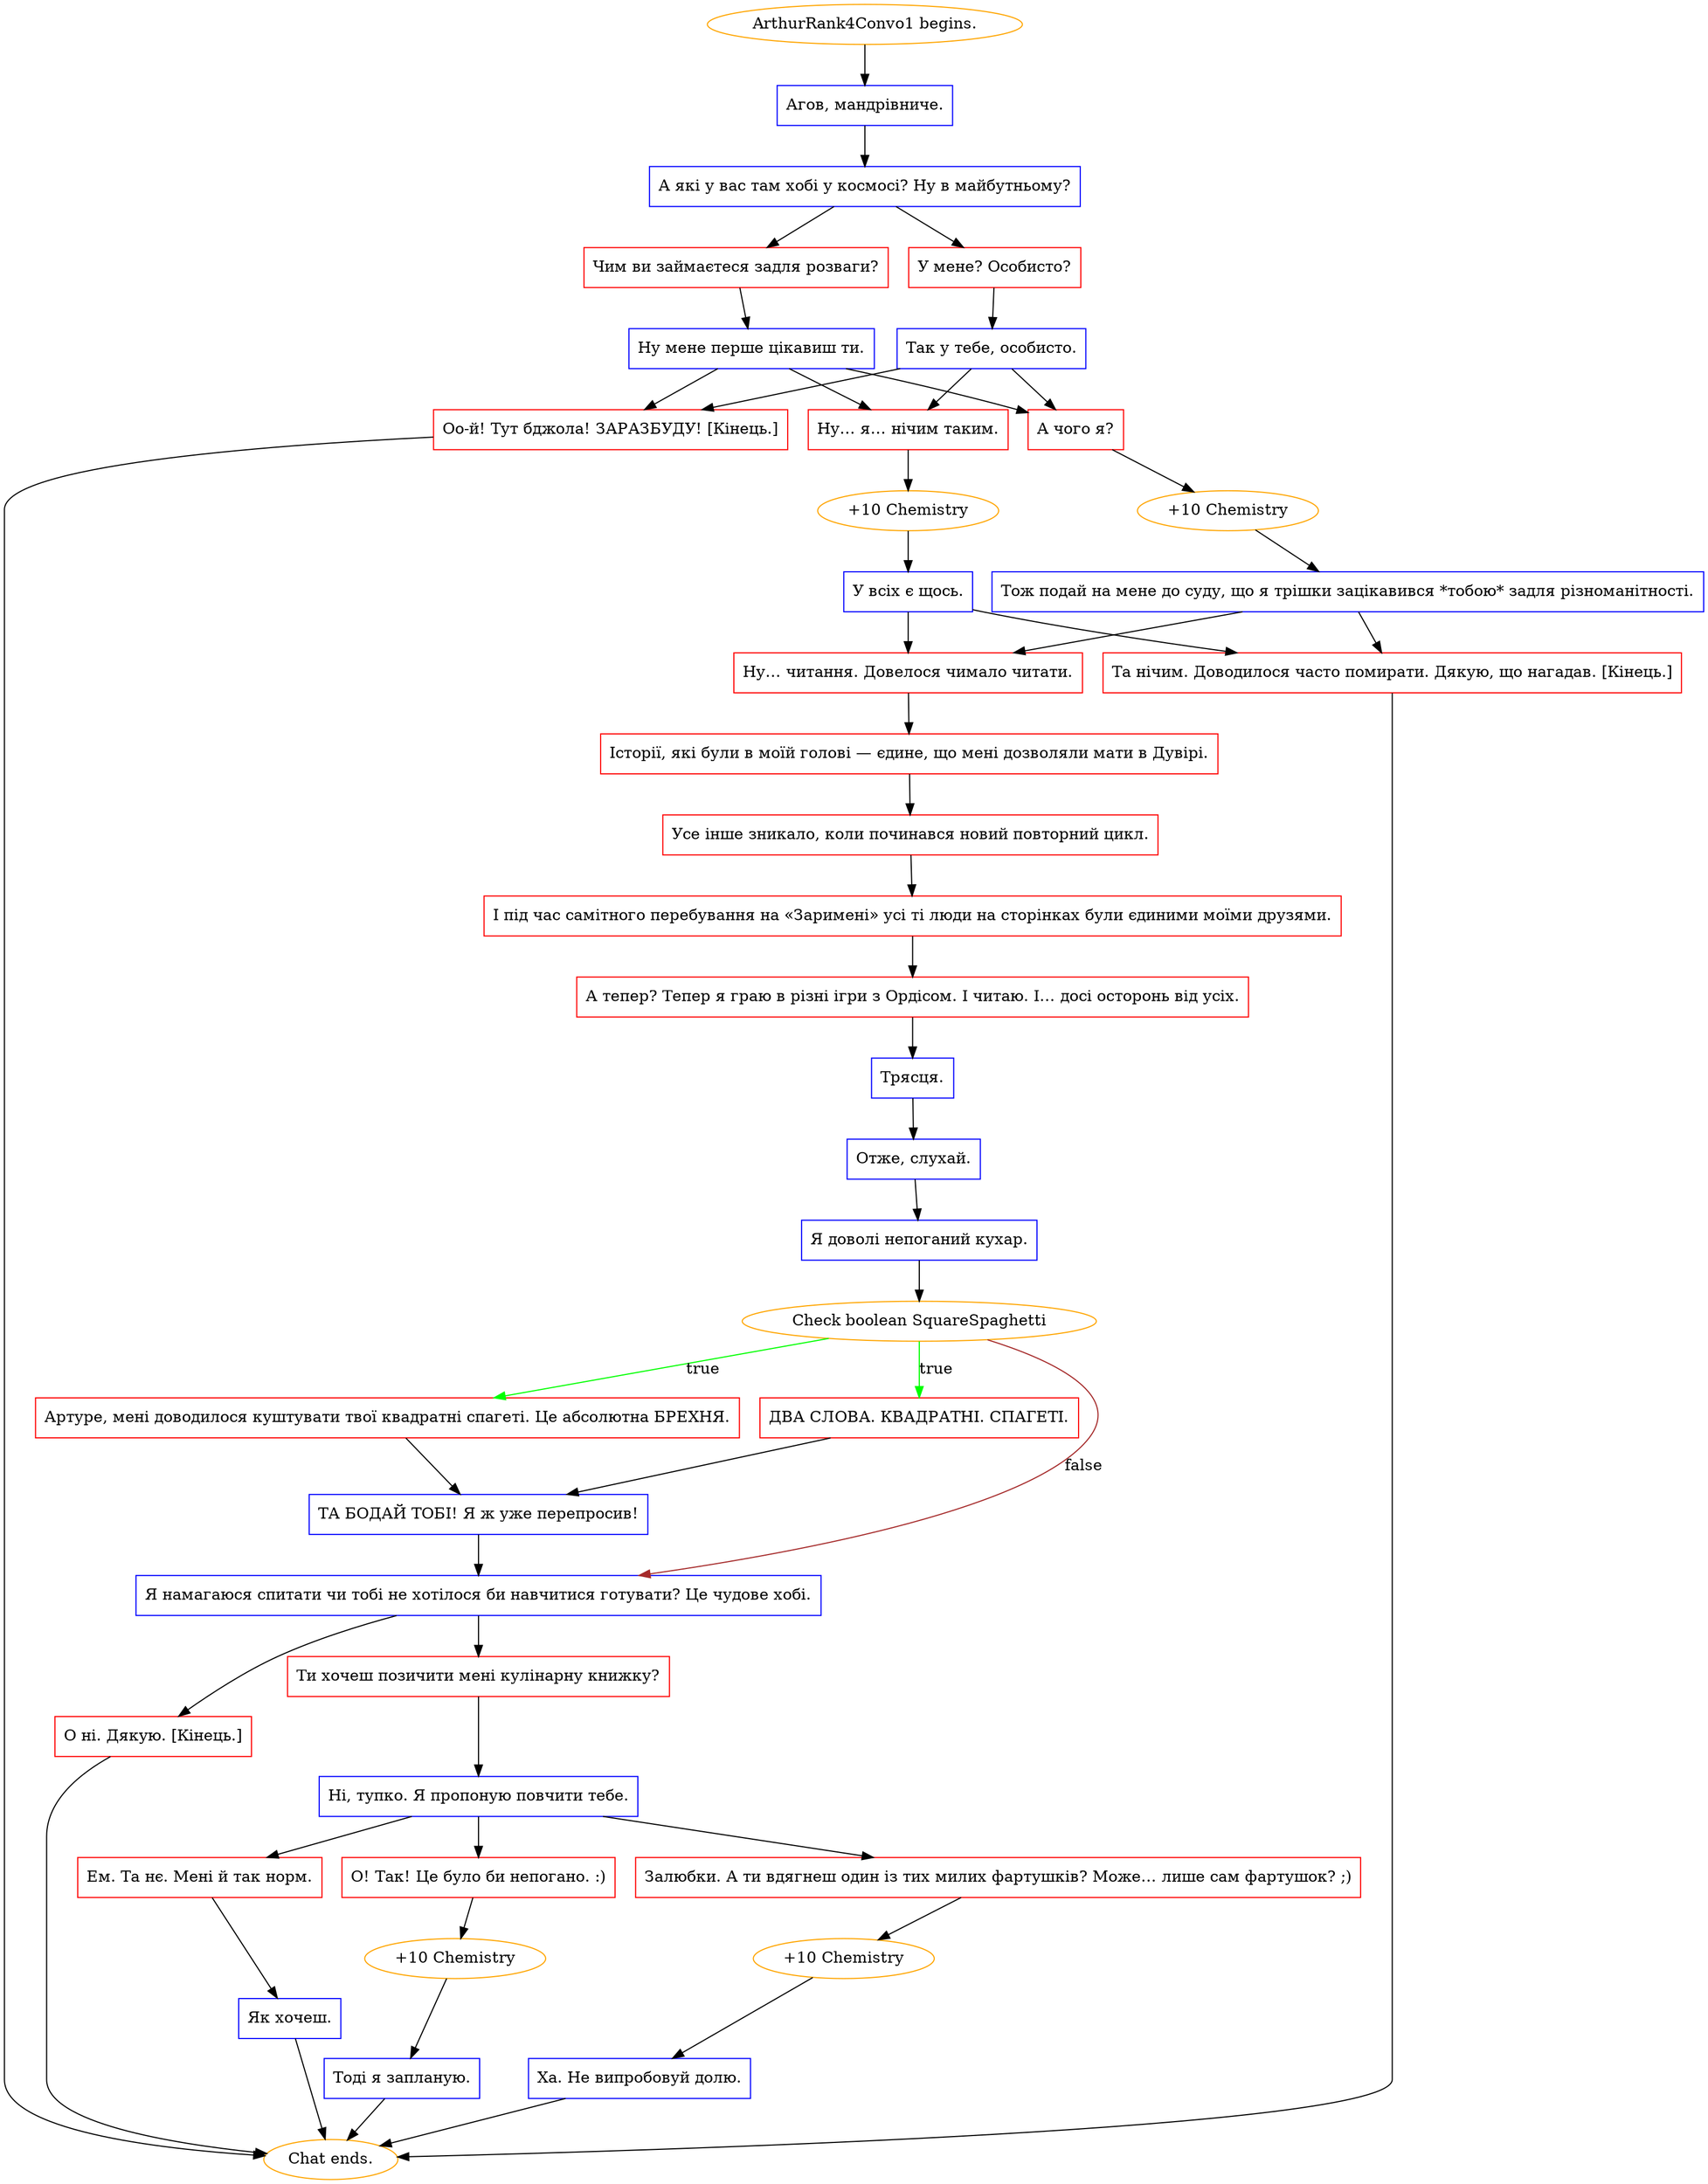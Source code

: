 digraph {
	"ArthurRank4Convo1 begins." [color=orange];
		"ArthurRank4Convo1 begins." -> j224888710;
	j224888710 [label="Агов, мандрівниче.",shape=box,color=blue];
		j224888710 -> j1667272353;
	j1667272353 [label="А які у вас там хобі у космосі? Ну в майбутньому?",shape=box,color=blue];
		j1667272353 -> j1523328733;
		j1667272353 -> j2928925294;
	j1523328733 [label="Чим ви займаєтеся задля розваги?",shape=box,color=red];
		j1523328733 -> j3572977760;
	j2928925294 [label="У мене? Особисто?",shape=box,color=red];
		j2928925294 -> j1656815263;
	j3572977760 [label="Ну мене перше цікавиш ти.",shape=box,color=blue];
		j3572977760 -> j2733402853;
		j3572977760 -> j3592051732;
		j3572977760 -> j978903494;
	j1656815263 [label="Так у тебе, особисто.",shape=box,color=blue];
		j1656815263 -> j2733402853;
		j1656815263 -> j3592051732;
		j1656815263 -> j978903494;
	j2733402853 [label="Ну… я… нічим таким.",shape=box,color=red];
		j2733402853 -> j1188117496;
	j3592051732 [label="А чого я?",shape=box,color=red];
		j3592051732 -> j1885872207;
	j978903494 [label="Оо-й! Тут бджола! ЗАРАЗБУДУ! [Кінець.]",shape=box,color=red];
		j978903494 -> "Chat ends.";
	j1188117496 [label="+10 Chemistry",color=orange];
		j1188117496 -> j3789053002;
	j1885872207 [label="+10 Chemistry",color=orange];
		j1885872207 -> j203839986;
	"Chat ends." [color=orange];
	j3789053002 [label="У всіх є щось.",shape=box,color=blue];
		j3789053002 -> j1898549548;
		j3789053002 -> j384735290;
	j203839986 [label="Тож подай на мене до суду, що я трішки зацікавився *тобою* задля різноманітності.",shape=box,color=blue];
		j203839986 -> j1898549548;
		j203839986 -> j384735290;
	j1898549548 [label="Та нічим. Доводилося часто помирати. Дякую, що нагадав. [Кінець.]",shape=box,color=red];
		j1898549548 -> "Chat ends.";
	j384735290 [label="Ну… читання. Довелося чимало читати.",shape=box,color=red];
		j384735290 -> j3584152269;
	j3584152269 [label="Історії, які були в моїй голові — єдине, що мені дозволяли мати в Дувірі.",shape=box,color=red];
		j3584152269 -> j850700019;
	j850700019 [label="Усе інше зникало, коли починався новий повторний цикл.",shape=box,color=red];
		j850700019 -> j2579577311;
	j2579577311 [label="І під час самітного перебування на «Заримені» усі ті люди на сторінках були єдиними моїми друзями.",shape=box,color=red];
		j2579577311 -> j10752993;
	j10752993 [label="А тепер? Тепер я граю в різні ігри з Ордісом. І читаю. І… досі осторонь від усіх.",shape=box,color=red];
		j10752993 -> j1402674217;
	j1402674217 [label="Трясця.",shape=box,color=blue];
		j1402674217 -> j3504519500;
	j3504519500 [label="Отже, слухай.",shape=box,color=blue];
		j3504519500 -> j4244245104;
	j4244245104 [label="Я доволі непоганий кухар.",shape=box,color=blue];
		j4244245104 -> j1731381790;
	j1731381790 [label="Check boolean SquareSpaghetti",color=orange];
		j1731381790 -> j2183377767 [label=true,color=green];
		j1731381790 -> j3819740778 [label=true,color=green];
		j1731381790 -> j2861180401 [label=false,color=brown];
	j2183377767 [label="ДВА СЛОВА. КВАДРАТНІ. СПАГЕТІ.",shape=box,color=red];
		j2183377767 -> j3525719077;
	j3819740778 [label="Артуре, мені доводилося куштувати твої квадратні спагеті. Це абсолютна БРЕХНЯ.",shape=box,color=red];
		j3819740778 -> j3525719077;
	j2861180401 [label="Я намагаюся спитати чи тобі не хотілося би навчитися готувати? Це чудове хобі.",shape=box,color=blue];
		j2861180401 -> j2108894591;
		j2861180401 -> j2689609725;
	j3525719077 [label="ТА БОДАЙ ТОБІ! Я ж уже перепросив!",shape=box,color=blue];
		j3525719077 -> j2861180401;
	j2108894591 [label="Ти хочеш позичити мені кулінарну книжку?",shape=box,color=red];
		j2108894591 -> j2314755676;
	j2689609725 [label="О ні. Дякую. [Кінець.]",shape=box,color=red];
		j2689609725 -> "Chat ends.";
	j2314755676 [label="Ні, тупко. Я пропоную повчити тебе.",shape=box,color=blue];
		j2314755676 -> j4146595169;
		j2314755676 -> j4020960526;
		j2314755676 -> j243744204;
	j4146595169 [label="О! Так! Це було би непогано. :)",shape=box,color=red];
		j4146595169 -> j3128847952;
	j4020960526 [label="Ем. Та нє. Мені й так норм.",shape=box,color=red];
		j4020960526 -> j2917265693;
	j243744204 [label="Залюбки. А ти вдягнеш один із тих милих фартушків? Може… лише сам фартушок? ;)",shape=box,color=red];
		j243744204 -> j2024793873;
	j3128847952 [label="+10 Chemistry",color=orange];
		j3128847952 -> j268960840;
	j2917265693 [label="Як хочеш.",shape=box,color=blue];
		j2917265693 -> "Chat ends.";
	j2024793873 [label="+10 Chemistry",color=orange];
		j2024793873 -> j3434669785;
	j268960840 [label="Тоді я запланую.",shape=box,color=blue];
		j268960840 -> "Chat ends.";
	j3434669785 [label="Ха. Не випробовуй долю.",shape=box,color=blue];
		j3434669785 -> "Chat ends.";
}